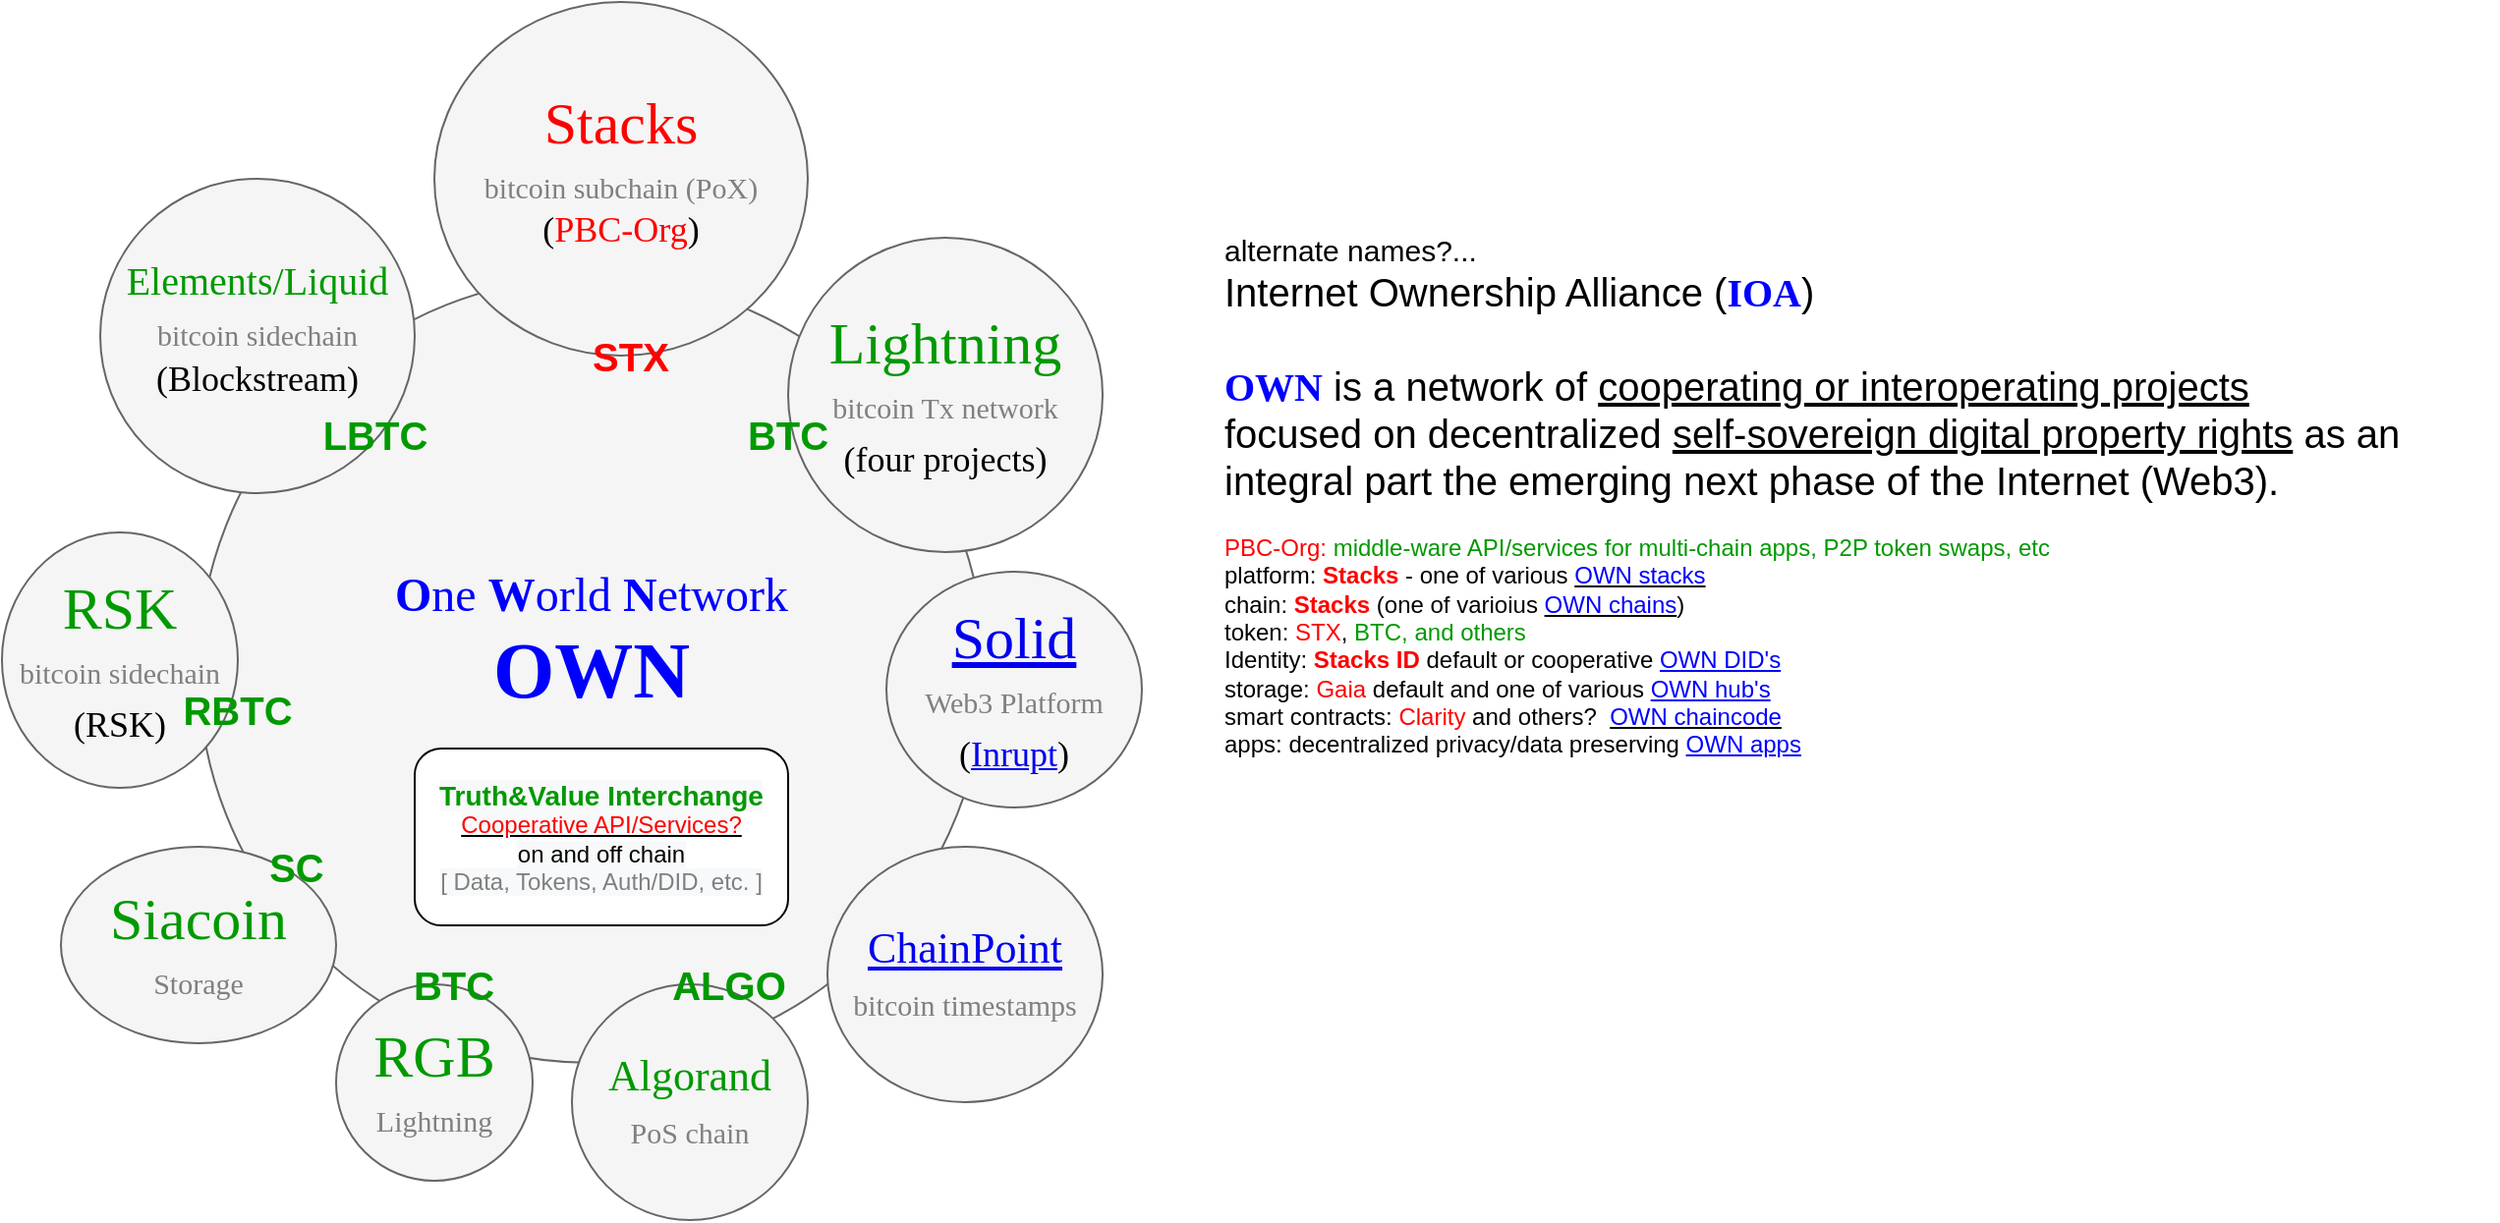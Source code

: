 <mxfile version="13.4.2" type="github">
  <diagram name="Page-1" id="dd472eb7-4b8b-5cd9-a60b-b15522922e76">
    <mxGraphModel dx="1363" dy="727" grid="1" gridSize="10" guides="1" tooltips="1" connect="1" arrows="1" fold="1" page="1" pageScale="1" pageWidth="1100" pageHeight="850" background="#ffffff" math="0" shadow="0">
      <root>
        <mxCell id="0" />
        <mxCell id="1" parent="0" />
        <mxCell id="374e34682ed331ee-1" value="&lt;font style=&quot;font-size: 24px&quot;&gt;&lt;font style=&quot;font-size: 24px&quot; color=&quot;#0000ff&quot;&gt;&lt;b&gt;O&lt;/b&gt;ne &lt;b&gt;W&lt;/b&gt;orld &lt;b&gt;N&lt;/b&gt;etwork&lt;/font&gt;&lt;br&gt;&lt;b&gt;&lt;font style=&quot;font-size: 40px&quot; color=&quot;#0000ff&quot;&gt;OWN&lt;/font&gt;&lt;br&gt;&lt;/b&gt;&lt;br&gt;&lt;/font&gt;" style="ellipse;whiteSpace=wrap;html=1;rounded=0;shadow=0;dashed=0;comic=0;fontFamily=Verdana;fontSize=22;fontColor=#0069D1;fillColor=#f5f5f5;strokeColor=#666666;" parent="1" vertex="1">
          <mxGeometry x="330" y="180" width="400" height="400" as="geometry" />
        </mxCell>
        <mxCell id="45236fa5f4b8e91a-1" value="&lt;font style=&quot;font-size: 30px&quot; color=&quot;#ff0000&quot;&gt;Stacks&lt;/font&gt;&lt;br&gt;&lt;font color=&quot;#808080&quot; style=&quot;font-size: 15px&quot;&gt;bitcoin subchain (PoX)&lt;/font&gt;&lt;br&gt;&lt;sup&gt;&lt;font color=&quot;#000000&quot; style=&quot;font-size: 18px&quot;&gt;(&lt;/font&gt;&lt;font style=&quot;font-size: 18px&quot; color=&quot;#ff0000&quot;&gt;PBC-Org&lt;/font&gt;&lt;font color=&quot;#000000&quot; style=&quot;font-size: 18px&quot;&gt;)&lt;/font&gt;&lt;/sup&gt;" style="ellipse;whiteSpace=wrap;html=1;rounded=0;shadow=0;dashed=0;comic=0;fontFamily=Verdana;fontSize=22;fontColor=#0069D1;fillColor=#f5f5f5;strokeColor=#666666;" parent="1" vertex="1">
          <mxGeometry x="450" y="40" width="190" height="180" as="geometry" />
        </mxCell>
        <mxCell id="45236fa5f4b8e91a-2" value="&lt;font color=&quot;#009900&quot;&gt;Algorand&lt;/font&gt;&lt;br&gt;&lt;font color=&quot;#808080&quot; style=&quot;font-size: 15px&quot;&gt;PoS chain&lt;/font&gt;" style="ellipse;whiteSpace=wrap;html=1;rounded=0;shadow=0;dashed=0;comic=0;fontFamily=Verdana;fontSize=22;fontColor=#0069D1;fillColor=#f5f5f5;strokeColor=#666666;" parent="1" vertex="1">
          <mxGeometry x="520" y="540" width="120" height="120" as="geometry" />
        </mxCell>
        <mxCell id="45236fa5f4b8e91a-4" value="&lt;font color=&quot;#009900&quot;&gt;&lt;font style=&quot;font-size: 30px&quot;&gt;RSK&lt;/font&gt;&lt;br&gt;&lt;/font&gt;&lt;font style=&quot;font-size: 15px&quot; color=&quot;#808080&quot;&gt;bitcoin sidechain&lt;/font&gt;&lt;br&gt;&lt;font color=&quot;#000000&quot; style=&quot;font-size: 18px&quot;&gt;(RSK)&lt;/font&gt;" style="ellipse;whiteSpace=wrap;html=1;rounded=0;shadow=0;dashed=0;comic=0;fontFamily=Verdana;fontSize=22;fontColor=#0069D1;fillColor=#f5f5f5;strokeColor=#666666;" parent="1" vertex="1">
          <mxGeometry x="230" y="310" width="120" height="130" as="geometry" />
        </mxCell>
        <mxCell id="45236fa5f4b8e91a-5" value="&lt;font style=&quot;font-size: 20px&quot; color=&quot;#009900&quot;&gt;Elements/Liquid&lt;/font&gt;&lt;br&gt;&lt;font color=&quot;#808080&quot; style=&quot;font-size: 15px&quot;&gt;bitcoin sidechain&lt;/font&gt;&lt;br&gt;&lt;sup&gt;&lt;font color=&quot;#000000&quot; style=&quot;font-size: 18px&quot;&gt;(Blockstream)&lt;/font&gt;&lt;/sup&gt;" style="ellipse;whiteSpace=wrap;html=1;rounded=0;shadow=0;dashed=0;comic=0;fontFamily=Verdana;fontSize=22;fontColor=#0069D1;fillColor=#f5f5f5;strokeColor=#666666;" parent="1" vertex="1">
          <mxGeometry x="280" y="130" width="160" height="160" as="geometry" />
        </mxCell>
        <mxCell id="45236fa5f4b8e91a-6" value="&lt;font style=&quot;font-size: 30px&quot; color=&quot;#009900&quot;&gt;Lightning&lt;/font&gt;&lt;br&gt;&lt;font color=&quot;#808080&quot; style=&quot;font-size: 15px&quot;&gt;bitcoin Tx network&lt;/font&gt;&lt;br&gt;&lt;font color=&quot;#000000&quot; style=&quot;font-size: 18px&quot;&gt;(four projects)&lt;/font&gt;" style="ellipse;whiteSpace=wrap;html=1;rounded=0;shadow=0;dashed=0;comic=0;fontFamily=Verdana;fontSize=22;fontColor=#0069D1;fillColor=#f5f5f5;strokeColor=#666666;" parent="1" vertex="1">
          <mxGeometry x="630" y="160" width="160" height="160" as="geometry" />
        </mxCell>
        <mxCell id="45236fa5f4b8e91a-7" value="&lt;font style=&quot;font-size: 30px&quot; color=&quot;#009900&quot;&gt;RGB&lt;/font&gt;&lt;br&gt;&lt;font style=&quot;font-size: 15px&quot; color=&quot;#808080&quot;&gt;Lightning&lt;/font&gt;" style="ellipse;whiteSpace=wrap;html=1;rounded=0;shadow=0;dashed=0;comic=0;fontFamily=Verdana;fontSize=22;fontColor=#0069D1;fillColor=#f5f5f5;strokeColor=#666666;" parent="1" vertex="1">
          <mxGeometry x="400" y="540" width="100" height="100" as="geometry" />
        </mxCell>
        <mxCell id="45236fa5f4b8e91a-8" value="&lt;font color=&quot;#ff8000&quot;&gt;&lt;a href=&quot;https://chainpoint.org/&quot;&gt;ChainPoint&lt;/a&gt;&lt;/font&gt;&lt;br&gt;&lt;font color=&quot;#808080&quot; style=&quot;font-size: 15px&quot;&gt;bitcoin timestamps&lt;/font&gt;&lt;br&gt;" style="ellipse;whiteSpace=wrap;html=1;rounded=0;shadow=0;dashed=0;comic=0;fontFamily=Verdana;fontSize=22;fontColor=#0069D1;fillColor=#f5f5f5;strokeColor=#666666;" parent="1" vertex="1">
          <mxGeometry x="650" y="470" width="140" height="130" as="geometry" />
        </mxCell>
        <mxCell id="lZ3ra_9fjDl4-H9-Oguv-4" value="&lt;font size=&quot;1&quot; color=&quot;#ff0000&quot;&gt;&lt;b style=&quot;font-size: 20px&quot;&gt;STX&lt;/b&gt;&lt;/font&gt;" style="text;html=1;strokeColor=none;fillColor=none;align=center;verticalAlign=middle;whiteSpace=wrap;rounded=0;" parent="1" vertex="1">
          <mxGeometry x="530" y="210" width="40" height="20" as="geometry" />
        </mxCell>
        <mxCell id="lZ3ra_9fjDl4-H9-Oguv-5" value="&lt;font color=&quot;#009900&quot; size=&quot;1&quot;&gt;&lt;b style=&quot;font-size: 20px&quot;&gt;LBTC&lt;/b&gt;&lt;/font&gt;" style="text;html=1;strokeColor=none;fillColor=none;align=center;verticalAlign=middle;whiteSpace=wrap;rounded=0;" parent="1" vertex="1">
          <mxGeometry x="400" y="250" width="40" height="20" as="geometry" />
        </mxCell>
        <mxCell id="lZ3ra_9fjDl4-H9-Oguv-6" value="&lt;font color=&quot;#009900&quot; size=&quot;1&quot;&gt;&lt;b style=&quot;font-size: 20px&quot;&gt;RBTC&lt;/b&gt;&lt;/font&gt;" style="text;html=1;strokeColor=none;fillColor=none;align=center;verticalAlign=middle;whiteSpace=wrap;rounded=0;" parent="1" vertex="1">
          <mxGeometry x="330" y="390" width="40" height="20" as="geometry" />
        </mxCell>
        <mxCell id="lZ3ra_9fjDl4-H9-Oguv-9" value="&lt;font color=&quot;#009900&quot; size=&quot;1&quot;&gt;&lt;b style=&quot;font-size: 20px&quot;&gt;BTC&lt;/b&gt;&lt;/font&gt;" style="text;html=1;strokeColor=none;fillColor=none;align=center;verticalAlign=middle;whiteSpace=wrap;rounded=0;" parent="1" vertex="1">
          <mxGeometry x="610" y="250" width="40" height="20" as="geometry" />
        </mxCell>
        <mxCell id="lZ3ra_9fjDl4-H9-Oguv-10" value="&lt;span style=&quot;color: rgb(0 , 0 , 0) ; font-family: &amp;#34;helvetica&amp;#34; ; font-style: normal ; font-weight: 400 ; letter-spacing: normal ; text-align: center ; text-indent: 0px ; text-transform: none ; word-spacing: 0px ; background-color: rgb(248 , 249 , 250) ; font-size: 14px&quot;&gt;&lt;b&gt;&lt;font color=&quot;#009900&quot;&gt;Truth&amp;amp;Value Interchange&lt;/font&gt;&lt;/b&gt;&lt;/span&gt;&lt;font style=&quot;font-family: &amp;#34;helvetica&amp;#34; ; font-size: 12px ; font-style: normal ; font-weight: 400 ; letter-spacing: normal ; text-align: center ; text-indent: 0px ; text-transform: none ; word-spacing: 0px ; background-color: rgb(248 , 249 , 250)&quot;&gt;&lt;br&gt;&lt;u&gt;&lt;font color=&quot;#ff0000&quot;&gt;Cooperative API/Services?&lt;/font&gt;&lt;/u&gt;&lt;/font&gt;&lt;br style=&quot;color: rgb(0 , 0 , 0) ; font-family: &amp;#34;helvetica&amp;#34; ; font-size: 12px ; font-style: normal ; font-weight: 400 ; letter-spacing: normal ; text-align: center ; text-indent: 0px ; text-transform: none ; word-spacing: 0px ; background-color: rgb(248 , 249 , 250)&quot;&gt;&lt;span style=&quot;color: rgb(0 , 0 , 0) ; font-family: &amp;#34;helvetica&amp;#34; ; font-size: 12px ; font-style: normal ; font-weight: 400 ; letter-spacing: normal ; text-align: center ; text-indent: 0px ; text-transform: none ; word-spacing: 0px ; background-color: rgb(248 , 249 , 250) ; display: inline ; float: none&quot;&gt;on and off chain&lt;/span&gt;&lt;br style=&quot;color: rgb(0 , 0 , 0) ; font-family: &amp;#34;helvetica&amp;#34; ; font-size: 12px ; font-style: normal ; font-weight: 400 ; letter-spacing: normal ; text-align: center ; text-indent: 0px ; text-transform: none ; word-spacing: 0px ; background-color: rgb(248 , 249 , 250)&quot;&gt;&lt;font color=&quot;#808080&quot; style=&quot;font-family: &amp;#34;helvetica&amp;#34; ; font-size: 12px ; font-style: normal ; font-weight: 400 ; letter-spacing: normal ; text-align: center ; text-indent: 0px ; text-transform: none ; word-spacing: 0px ; background-color: rgb(248 , 249 , 250)&quot;&gt;[ Data, Tokens, Auth/DID, etc. ]&lt;/font&gt;" style="rounded=1;whiteSpace=wrap;html=1;" parent="1" vertex="1">
          <mxGeometry x="440" y="420" width="190" height="90" as="geometry" />
        </mxCell>
        <mxCell id="lZ3ra_9fjDl4-H9-Oguv-12" value="&lt;font color=&quot;#009900&quot;&gt;&lt;span style=&quot;font-size: 20px&quot;&gt;&lt;b&gt;ALGO&lt;/b&gt;&lt;/span&gt;&lt;/font&gt;" style="text;html=1;strokeColor=none;fillColor=none;align=center;verticalAlign=middle;whiteSpace=wrap;rounded=0;" parent="1" vertex="1">
          <mxGeometry x="580" y="530" width="40" height="20" as="geometry" />
        </mxCell>
        <mxCell id="lZ3ra_9fjDl4-H9-Oguv-14" value="&lt;font color=&quot;#009900&quot; size=&quot;1&quot;&gt;&lt;b style=&quot;font-size: 20px&quot;&gt;BTC&lt;/b&gt;&lt;/font&gt;" style="text;html=1;strokeColor=none;fillColor=none;align=center;verticalAlign=middle;whiteSpace=wrap;rounded=0;" parent="1" vertex="1">
          <mxGeometry x="440" y="530" width="40" height="20" as="geometry" />
        </mxCell>
        <mxCell id="1H9yyPW_hjN4RGJbeoG5-1" value="&lt;font style=&quot;font-size: 20px&quot;&gt;&lt;div&gt;&lt;font style=&quot;font-size: 20px&quot;&gt;&lt;font face=&quot;Verdana&quot; color=&quot;#0000ff&quot; style=&quot;font-size: 20px&quot;&gt;&lt;b&gt;OWN&lt;/b&gt;&lt;/font&gt;&lt;span&gt;&amp;nbsp;is a &lt;/span&gt;&lt;/font&gt;network of &lt;u&gt;cooperating or interoperating projects&lt;/u&gt;&amp;nbsp;&lt;/div&gt;focused on&amp;nbsp;decentralized&amp;nbsp;&lt;u&gt;self-sovereign digital property rights&lt;/u&gt; as an integral part the emerging next phase of the Internet (Web3).&lt;br&gt;&lt;/font&gt;&lt;br&gt;&lt;span style=&quot;color: rgb(255 , 0 , 0)&quot;&gt;PBC-Org:&amp;nbsp;&lt;/span&gt;&lt;font style=&quot;font-size: 12px&quot; color=&quot;#009900&quot;&gt;middle-ware API/services for multi-chain apps, P2P token swaps, etc&lt;/font&gt;&lt;br&gt;platform: &lt;font color=&quot;#ff0000&quot;&gt;&lt;b&gt;Stacks&lt;/b&gt;&lt;/font&gt; - one of various &lt;u&gt;&lt;font color=&quot;#0000ff&quot;&gt;OWN stacks&lt;/font&gt;&lt;/u&gt;&lt;br&gt;&lt;div&gt;chain: &lt;font color=&quot;#ff0000&quot;&gt;&lt;b&gt;Stacks&lt;/b&gt;&lt;/font&gt; (one of varioius&amp;nbsp;&lt;u&gt;&lt;font color=&quot;#0000ff&quot;&gt;OWN chains&lt;/font&gt;&lt;/u&gt;)&lt;br&gt;token: &lt;font color=&quot;#ff0000&quot;&gt;STX&lt;/font&gt;,&amp;nbsp;&lt;font color=&quot;#009900&quot;&gt;BTC, and others&lt;/font&gt;&amp;nbsp;&lt;br&gt;Identity: &lt;font color=&quot;#ff0000&quot;&gt;&lt;b&gt;Stacks ID&lt;/b&gt;&lt;/font&gt;&amp;nbsp;default or cooperative &lt;font color=&quot;#0000ff&quot;&gt;&lt;u&gt;OWN DID&#39;s&lt;/u&gt;&lt;/font&gt;&lt;br&gt;storage: &lt;font color=&quot;#ff0000&quot;&gt;Gaia&lt;/font&gt;&amp;nbsp;default and one of various&amp;nbsp;&lt;u style=&quot;color: rgb(0 , 0 , 255)&quot;&gt;OWN hub&#39;s&lt;/u&gt;&lt;br&gt;&lt;span&gt;smart contracts: &lt;/span&gt;&lt;font color=&quot;#ff0000&quot;&gt;Clarity&lt;/font&gt;&lt;span&gt;&amp;nbsp;and others?&amp;nbsp; &lt;/span&gt;&lt;u&gt;&lt;font color=&quot;#0000ff&quot;&gt;OWN chaincode&lt;/font&gt;&lt;/u&gt;&lt;br&gt;&lt;/div&gt;&lt;div&gt;apps:&amp;nbsp;decentralized privacy/data preserving &lt;font color=&quot;#0000ff&quot;&gt;&lt;u&gt;OWN apps&lt;/u&gt;&lt;/font&gt;&lt;/div&gt;&lt;br&gt;&lt;div&gt;&lt;br&gt;&lt;/div&gt;" style="text;html=1;strokeColor=none;fillColor=none;align=left;verticalAlign=middle;whiteSpace=wrap;rounded=0;" vertex="1" parent="1">
          <mxGeometry x="850" y="237.5" width="650" height="202.5" as="geometry" />
        </mxCell>
        <mxCell id="1H9yyPW_hjN4RGJbeoG5-5" value="&lt;font style=&quot;font-size: 15px&quot;&gt;alternate names?...&lt;/font&gt;&lt;br&gt;&lt;font style=&quot;font-size: 20px&quot;&gt;Internet Ownership Alliance (&lt;font color=&quot;#0000ff&quot; style=&quot;font-size: 20px&quot; face=&quot;Verdana&quot;&gt;&lt;b&gt;IOA&lt;/b&gt;&lt;/font&gt;)&lt;br&gt;&lt;/font&gt;&lt;span style=&quot;font-size: 32px&quot;&gt;&lt;br&gt;&lt;/span&gt;" style="text;html=1;strokeColor=none;fillColor=none;align=left;verticalAlign=middle;whiteSpace=wrap;rounded=0;" vertex="1" parent="1">
          <mxGeometry x="850" y="157.5" width="600" height="80" as="geometry" />
        </mxCell>
        <mxCell id="1H9yyPW_hjN4RGJbeoG5-9" value="&lt;span style=&quot;font-size: 30px&quot;&gt;&lt;font color=&quot;#ff8000&quot;&gt;&lt;a href=&quot;https://solidproject.org/&quot;&gt;Solid&lt;/a&gt;&lt;/font&gt;&lt;/span&gt;&lt;br&gt;&lt;font color=&quot;#808080&quot; style=&quot;font-size: 15px&quot;&gt;Web3 Platform&lt;/font&gt;&lt;br&gt;&lt;font color=&quot;#000000&quot; style=&quot;font-size: 18px&quot;&gt;(&lt;a href=&quot;https://inrupt.com/&quot;&gt;Inrupt&lt;/a&gt;)&lt;/font&gt;" style="ellipse;whiteSpace=wrap;html=1;rounded=0;shadow=0;dashed=0;comic=0;fontFamily=Verdana;fontSize=22;fontColor=#0069D1;fillColor=#f5f5f5;strokeColor=#666666;" vertex="1" parent="1">
          <mxGeometry x="680" y="330" width="130" height="120" as="geometry" />
        </mxCell>
        <mxCell id="1H9yyPW_hjN4RGJbeoG5-11" value="&lt;font style=&quot;font-size: 30px&quot; color=&quot;#009900&quot;&gt;Siacoin&lt;/font&gt;&lt;br&gt;&lt;font style=&quot;font-size: 15px&quot; color=&quot;#808080&quot;&gt;Storage&lt;/font&gt;" style="ellipse;whiteSpace=wrap;html=1;rounded=0;shadow=0;dashed=0;comic=0;fontFamily=Verdana;fontSize=22;fontColor=#0069D1;fillColor=#f5f5f5;strokeColor=#666666;" vertex="1" parent="1">
          <mxGeometry x="260" y="470" width="140" height="100" as="geometry" />
        </mxCell>
        <mxCell id="1H9yyPW_hjN4RGJbeoG5-12" value="&lt;font color=&quot;#009900&quot;&gt;&lt;span style=&quot;font-size: 20px&quot;&gt;&lt;b&gt;SC&lt;/b&gt;&lt;/span&gt;&lt;/font&gt;" style="text;html=1;strokeColor=none;fillColor=none;align=center;verticalAlign=middle;whiteSpace=wrap;rounded=0;" vertex="1" parent="1">
          <mxGeometry x="360" y="470" width="40" height="20" as="geometry" />
        </mxCell>
        <mxCell id="1H9yyPW_hjN4RGJbeoG5-13" style="edgeStyle=orthogonalEdgeStyle;rounded=0;orthogonalLoop=1;jettySize=auto;html=1;exitX=0.5;exitY=1;exitDx=0;exitDy=0;" edge="1" parent="1" source="1H9yyPW_hjN4RGJbeoG5-12" target="1H9yyPW_hjN4RGJbeoG5-12">
          <mxGeometry relative="1" as="geometry" />
        </mxCell>
      </root>
    </mxGraphModel>
  </diagram>
</mxfile>
